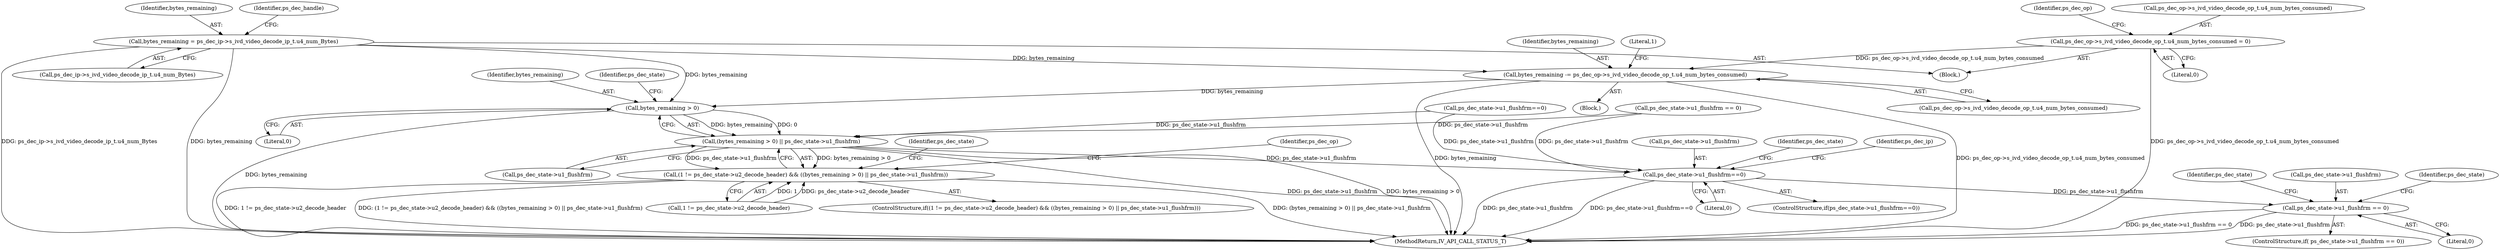 digraph "1_Android_a86eb798d077b9b25c8f8c77e3c02c2f287c1ce7@del" {
"1000350" [label="(Call,bytes_remaining > 0)"];
"1000335" [label="(Call,bytes_remaining -= ps_dec_op->s_ivd_video_decode_op_t.u4_num_bytes_consumed)"];
"1000249" [label="(Call,ps_dec_op->s_ivd_video_decode_op_t.u4_num_bytes_consumed = 0)"];
"1000146" [label="(Call,bytes_remaining = ps_dec_ip->s_ivd_video_decode_ip_t.u4_num_Bytes)"];
"1000349" [label="(Call,(bytes_remaining > 0) || ps_dec_state->u1_flushfrm)"];
"1000343" [label="(Call,(1 != ps_dec_state->u2_decode_header) && ((bytes_remaining > 0) || ps_dec_state->u1_flushfrm))"];
"1001099" [label="(Call,ps_dec_state->u1_flushfrm==0)"];
"1001408" [label="(Call,ps_dec_state->u1_flushfrm == 0)"];
"1001536" [label="(Identifier,ps_dec_state)"];
"1000351" [label="(Identifier,bytes_remaining)"];
"1001532" [label="(Identifier,ps_dec_state)"];
"1001412" [label="(Literal,0)"];
"1000255" [label="(Literal,0)"];
"1000336" [label="(Identifier,bytes_remaining)"];
"1000148" [label="(Call,ps_dec_ip->s_ivd_video_decode_ip_t.u4_num_Bytes)"];
"1000147" [label="(Identifier,bytes_remaining)"];
"1000350" [label="(Call,bytes_remaining > 0)"];
"1000354" [label="(Identifier,ps_dec_state)"];
"1000330" [label="(Block,)"];
"1000272" [label="(Call,ps_dec_state->u1_flushfrm==0)"];
"1000337" [label="(Call,ps_dec_op->s_ivd_video_decode_op_t.u4_num_bytes_consumed)"];
"1000146" [label="(Call,bytes_remaining = ps_dec_ip->s_ivd_video_decode_ip_t.u4_num_Bytes)"];
"1000349" [label="(Call,(bytes_remaining > 0) || ps_dec_state->u1_flushfrm)"];
"1001663" [label="(Identifier,ps_dec_op)"];
"1000359" [label="(Identifier,ps_dec_state)"];
"1000342" [label="(ControlStructure,if((1 != ps_dec_state->u2_decode_header) && ((bytes_remaining > 0) || ps_dec_state->u1_flushfrm)))"];
"1000343" [label="(Call,(1 != ps_dec_state->u2_decode_header) && ((bytes_remaining > 0) || ps_dec_state->u1_flushfrm))"];
"1001409" [label="(Call,ps_dec_state->u1_flushfrm)"];
"1000249" [label="(Call,ps_dec_op->s_ivd_video_decode_op_t.u4_num_bytes_consumed = 0)"];
"1001103" [label="(Literal,0)"];
"1000335" [label="(Call,bytes_remaining -= ps_dec_op->s_ivd_video_decode_op_t.u4_num_bytes_consumed)"];
"1001108" [label="(Identifier,ps_dec_ip)"];
"1000259" [label="(Identifier,ps_dec_op)"];
"1000352" [label="(Literal,0)"];
"1000250" [label="(Call,ps_dec_op->s_ivd_video_decode_op_t.u4_num_bytes_consumed)"];
"1000108" [label="(Block,)"];
"1001689" [label="(MethodReturn,IV_API_CALL_STATUS_T)"];
"1000325" [label="(Call,ps_dec_state->u1_flushfrm == 0)"];
"1001408" [label="(Call,ps_dec_state->u1_flushfrm == 0)"];
"1001099" [label="(Call,ps_dec_state->u1_flushfrm==0)"];
"1001416" [label="(Identifier,ps_dec_state)"];
"1000154" [label="(Identifier,ps_dec_handle)"];
"1001098" [label="(ControlStructure,if(ps_dec_state->u1_flushfrm==0))"];
"1000344" [label="(Call,1 != ps_dec_state->u2_decode_header)"];
"1000353" [label="(Call,ps_dec_state->u1_flushfrm)"];
"1000345" [label="(Literal,1)"];
"1001100" [label="(Call,ps_dec_state->u1_flushfrm)"];
"1001407" [label="(ControlStructure,if( ps_dec_state->u1_flushfrm == 0))"];
"1000350" -> "1000349"  [label="AST: "];
"1000350" -> "1000352"  [label="CFG: "];
"1000351" -> "1000350"  [label="AST: "];
"1000352" -> "1000350"  [label="AST: "];
"1000354" -> "1000350"  [label="CFG: "];
"1000349" -> "1000350"  [label="CFG: "];
"1000350" -> "1001689"  [label="DDG: bytes_remaining"];
"1000350" -> "1000349"  [label="DDG: bytes_remaining"];
"1000350" -> "1000349"  [label="DDG: 0"];
"1000335" -> "1000350"  [label="DDG: bytes_remaining"];
"1000146" -> "1000350"  [label="DDG: bytes_remaining"];
"1000335" -> "1000330"  [label="AST: "];
"1000335" -> "1000337"  [label="CFG: "];
"1000336" -> "1000335"  [label="AST: "];
"1000337" -> "1000335"  [label="AST: "];
"1000345" -> "1000335"  [label="CFG: "];
"1000335" -> "1001689"  [label="DDG: bytes_remaining"];
"1000335" -> "1001689"  [label="DDG: ps_dec_op->s_ivd_video_decode_op_t.u4_num_bytes_consumed"];
"1000249" -> "1000335"  [label="DDG: ps_dec_op->s_ivd_video_decode_op_t.u4_num_bytes_consumed"];
"1000146" -> "1000335"  [label="DDG: bytes_remaining"];
"1000249" -> "1000108"  [label="AST: "];
"1000249" -> "1000255"  [label="CFG: "];
"1000250" -> "1000249"  [label="AST: "];
"1000255" -> "1000249"  [label="AST: "];
"1000259" -> "1000249"  [label="CFG: "];
"1000249" -> "1001689"  [label="DDG: ps_dec_op->s_ivd_video_decode_op_t.u4_num_bytes_consumed"];
"1000146" -> "1000108"  [label="AST: "];
"1000146" -> "1000148"  [label="CFG: "];
"1000147" -> "1000146"  [label="AST: "];
"1000148" -> "1000146"  [label="AST: "];
"1000154" -> "1000146"  [label="CFG: "];
"1000146" -> "1001689"  [label="DDG: ps_dec_ip->s_ivd_video_decode_ip_t.u4_num_Bytes"];
"1000146" -> "1001689"  [label="DDG: bytes_remaining"];
"1000349" -> "1000343"  [label="AST: "];
"1000349" -> "1000353"  [label="CFG: "];
"1000353" -> "1000349"  [label="AST: "];
"1000343" -> "1000349"  [label="CFG: "];
"1000349" -> "1001689"  [label="DDG: ps_dec_state->u1_flushfrm"];
"1000349" -> "1001689"  [label="DDG: bytes_remaining > 0"];
"1000349" -> "1000343"  [label="DDG: bytes_remaining > 0"];
"1000349" -> "1000343"  [label="DDG: ps_dec_state->u1_flushfrm"];
"1000325" -> "1000349"  [label="DDG: ps_dec_state->u1_flushfrm"];
"1000272" -> "1000349"  [label="DDG: ps_dec_state->u1_flushfrm"];
"1000349" -> "1001099"  [label="DDG: ps_dec_state->u1_flushfrm"];
"1000343" -> "1000342"  [label="AST: "];
"1000343" -> "1000344"  [label="CFG: "];
"1000344" -> "1000343"  [label="AST: "];
"1000359" -> "1000343"  [label="CFG: "];
"1001663" -> "1000343"  [label="CFG: "];
"1000343" -> "1001689"  [label="DDG: (bytes_remaining > 0) || ps_dec_state->u1_flushfrm"];
"1000343" -> "1001689"  [label="DDG: 1 != ps_dec_state->u2_decode_header"];
"1000343" -> "1001689"  [label="DDG: (1 != ps_dec_state->u2_decode_header) && ((bytes_remaining > 0) || ps_dec_state->u1_flushfrm)"];
"1000344" -> "1000343"  [label="DDG: 1"];
"1000344" -> "1000343"  [label="DDG: ps_dec_state->u2_decode_header"];
"1001099" -> "1001098"  [label="AST: "];
"1001099" -> "1001103"  [label="CFG: "];
"1001100" -> "1001099"  [label="AST: "];
"1001103" -> "1001099"  [label="AST: "];
"1001108" -> "1001099"  [label="CFG: "];
"1001536" -> "1001099"  [label="CFG: "];
"1001099" -> "1001689"  [label="DDG: ps_dec_state->u1_flushfrm==0"];
"1001099" -> "1001689"  [label="DDG: ps_dec_state->u1_flushfrm"];
"1000325" -> "1001099"  [label="DDG: ps_dec_state->u1_flushfrm"];
"1000272" -> "1001099"  [label="DDG: ps_dec_state->u1_flushfrm"];
"1001099" -> "1001408"  [label="DDG: ps_dec_state->u1_flushfrm"];
"1001408" -> "1001407"  [label="AST: "];
"1001408" -> "1001412"  [label="CFG: "];
"1001409" -> "1001408"  [label="AST: "];
"1001412" -> "1001408"  [label="AST: "];
"1001416" -> "1001408"  [label="CFG: "];
"1001532" -> "1001408"  [label="CFG: "];
"1001408" -> "1001689"  [label="DDG: ps_dec_state->u1_flushfrm == 0"];
"1001408" -> "1001689"  [label="DDG: ps_dec_state->u1_flushfrm"];
}
